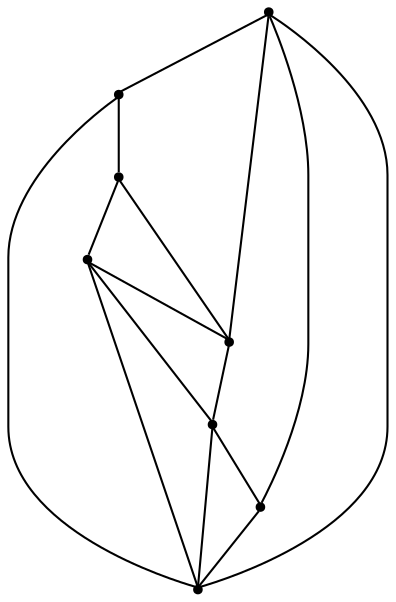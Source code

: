 graph {
  node [shape=point,comment="{\"directed\":false,\"doi\":\"10.1007/978-3-642-18469-7_34\",\"figure\":\"3 (2)\"}"]

  v0 [pos="1660.704081399132,737.8866353313637"]
  v1 [pos="1627.3432168795612,837.9025359091999"]
  v2 [pos="1627.3432168795612,1004.5958731080935"]
  v3 [pos="1593.9823523599898,937.9185000754736"]
  v4 [pos="1277.0541394240652,821.2332721365917"]
  v5 [pos="1343.775868463207,804.5638811871087"]
  v6 [pos="1472.352843008668,734.894417816176"]
  v7 [pos="1410.4975975023492,721.2173079703181"]

  v0 -- v1 [id="-1",pos="1660.704081399132,737.8866353313637 1627.3432168795612,837.9025359091999 1627.3432168795612,837.9025359091999 1627.3432168795612,837.9025359091999"]
  v4 -- v7 [id="-3",pos="1277.0541394240652,821.2332721365917 1410.4975975023492,721.2173079703181 1410.4975975023492,721.2173079703181 1410.4975975023492,721.2173079703181"]
  v0 -- v2 [id="-4",pos="1660.704081399132,737.8866353313637 1627.3432168795612,1004.5958731080935 1627.3432168795612,1004.5958731080935 1627.3432168795612,1004.5958731080935"]
  v5 -- v6 [id="-6",pos="1343.775868463207,804.5638811871087 1472.352843008668,734.894417816176 1472.352843008668,734.894417816176 1472.352843008668,734.894417816176"]
  v5 -- v2 [id="-7",pos="1343.775868463207,804.5638811871087 1627.3432168795612,1004.5958731080935 1627.3432168795612,1004.5958731080935 1627.3432168795612,1004.5958731080935"]
  v7 -- v0 [id="-10",pos="1410.4975975023492,721.2173079703181 1660.704081399132,737.8866353313637 1660.704081399132,737.8866353313637 1660.704081399132,737.8866353313637"]
  v7 -- v6 [id="-11",pos="1410.4975975023492,721.2173079703181 1472.352843008668,734.894417816176 1472.352843008668,734.894417816176 1472.352843008668,734.894417816176"]
  v6 -- v1 [id="-12",pos="1472.352843008668,734.894417816176 1627.3432168795612,837.9025359091999 1627.3432168795612,837.9025359091999 1627.3432168795612,837.9025359091999"]
  v6 -- v0 [id="-13",pos="1472.352843008668,734.894417816176 1660.704081399132,737.8866353313637 1660.704081399132,737.8866353313637 1660.704081399132,737.8866353313637"]
  v6 -- v4 [id="-14",pos="1472.352843008668,734.894417816176 1277.0541394240652,821.2332721365917 1277.0541394240652,821.2332721365917 1277.0541394240652,821.2332721365917"]
  v5 -- v4 [id="-15",pos="1343.775868463207,804.5638811871087 1277.0541394240652,821.2332721365917 1277.0541394240652,821.2332721365917 1277.0541394240652,821.2332721365917"]
  v3 -- v5 [id="-16",pos="1593.9823523599898,937.9185000754736 1343.775868463207,804.5638811871087 1343.775868463207,804.5638811871087 1343.775868463207,804.5638811871087"]
  v2 -- v3 [id="-19",pos="1627.3432168795612,1004.5958731080935 1593.9823523599898,937.9185000754736 1593.9823523599898,937.9185000754736 1593.9823523599898,937.9185000754736"]
  v1 -- v3 [id="-21",pos="1627.3432168795612,837.9025359091999 1593.9823523599898,937.9185000754736 1593.9823523599898,937.9185000754736 1593.9823523599898,937.9185000754736"]
  v2 -- v4 [id="-23",pos="1627.3432168795612,1004.5958731080935 1277.0541394240652,821.2332721365917 1277.0541394240652,821.2332721365917 1277.0541394240652,821.2332721365917"]
}